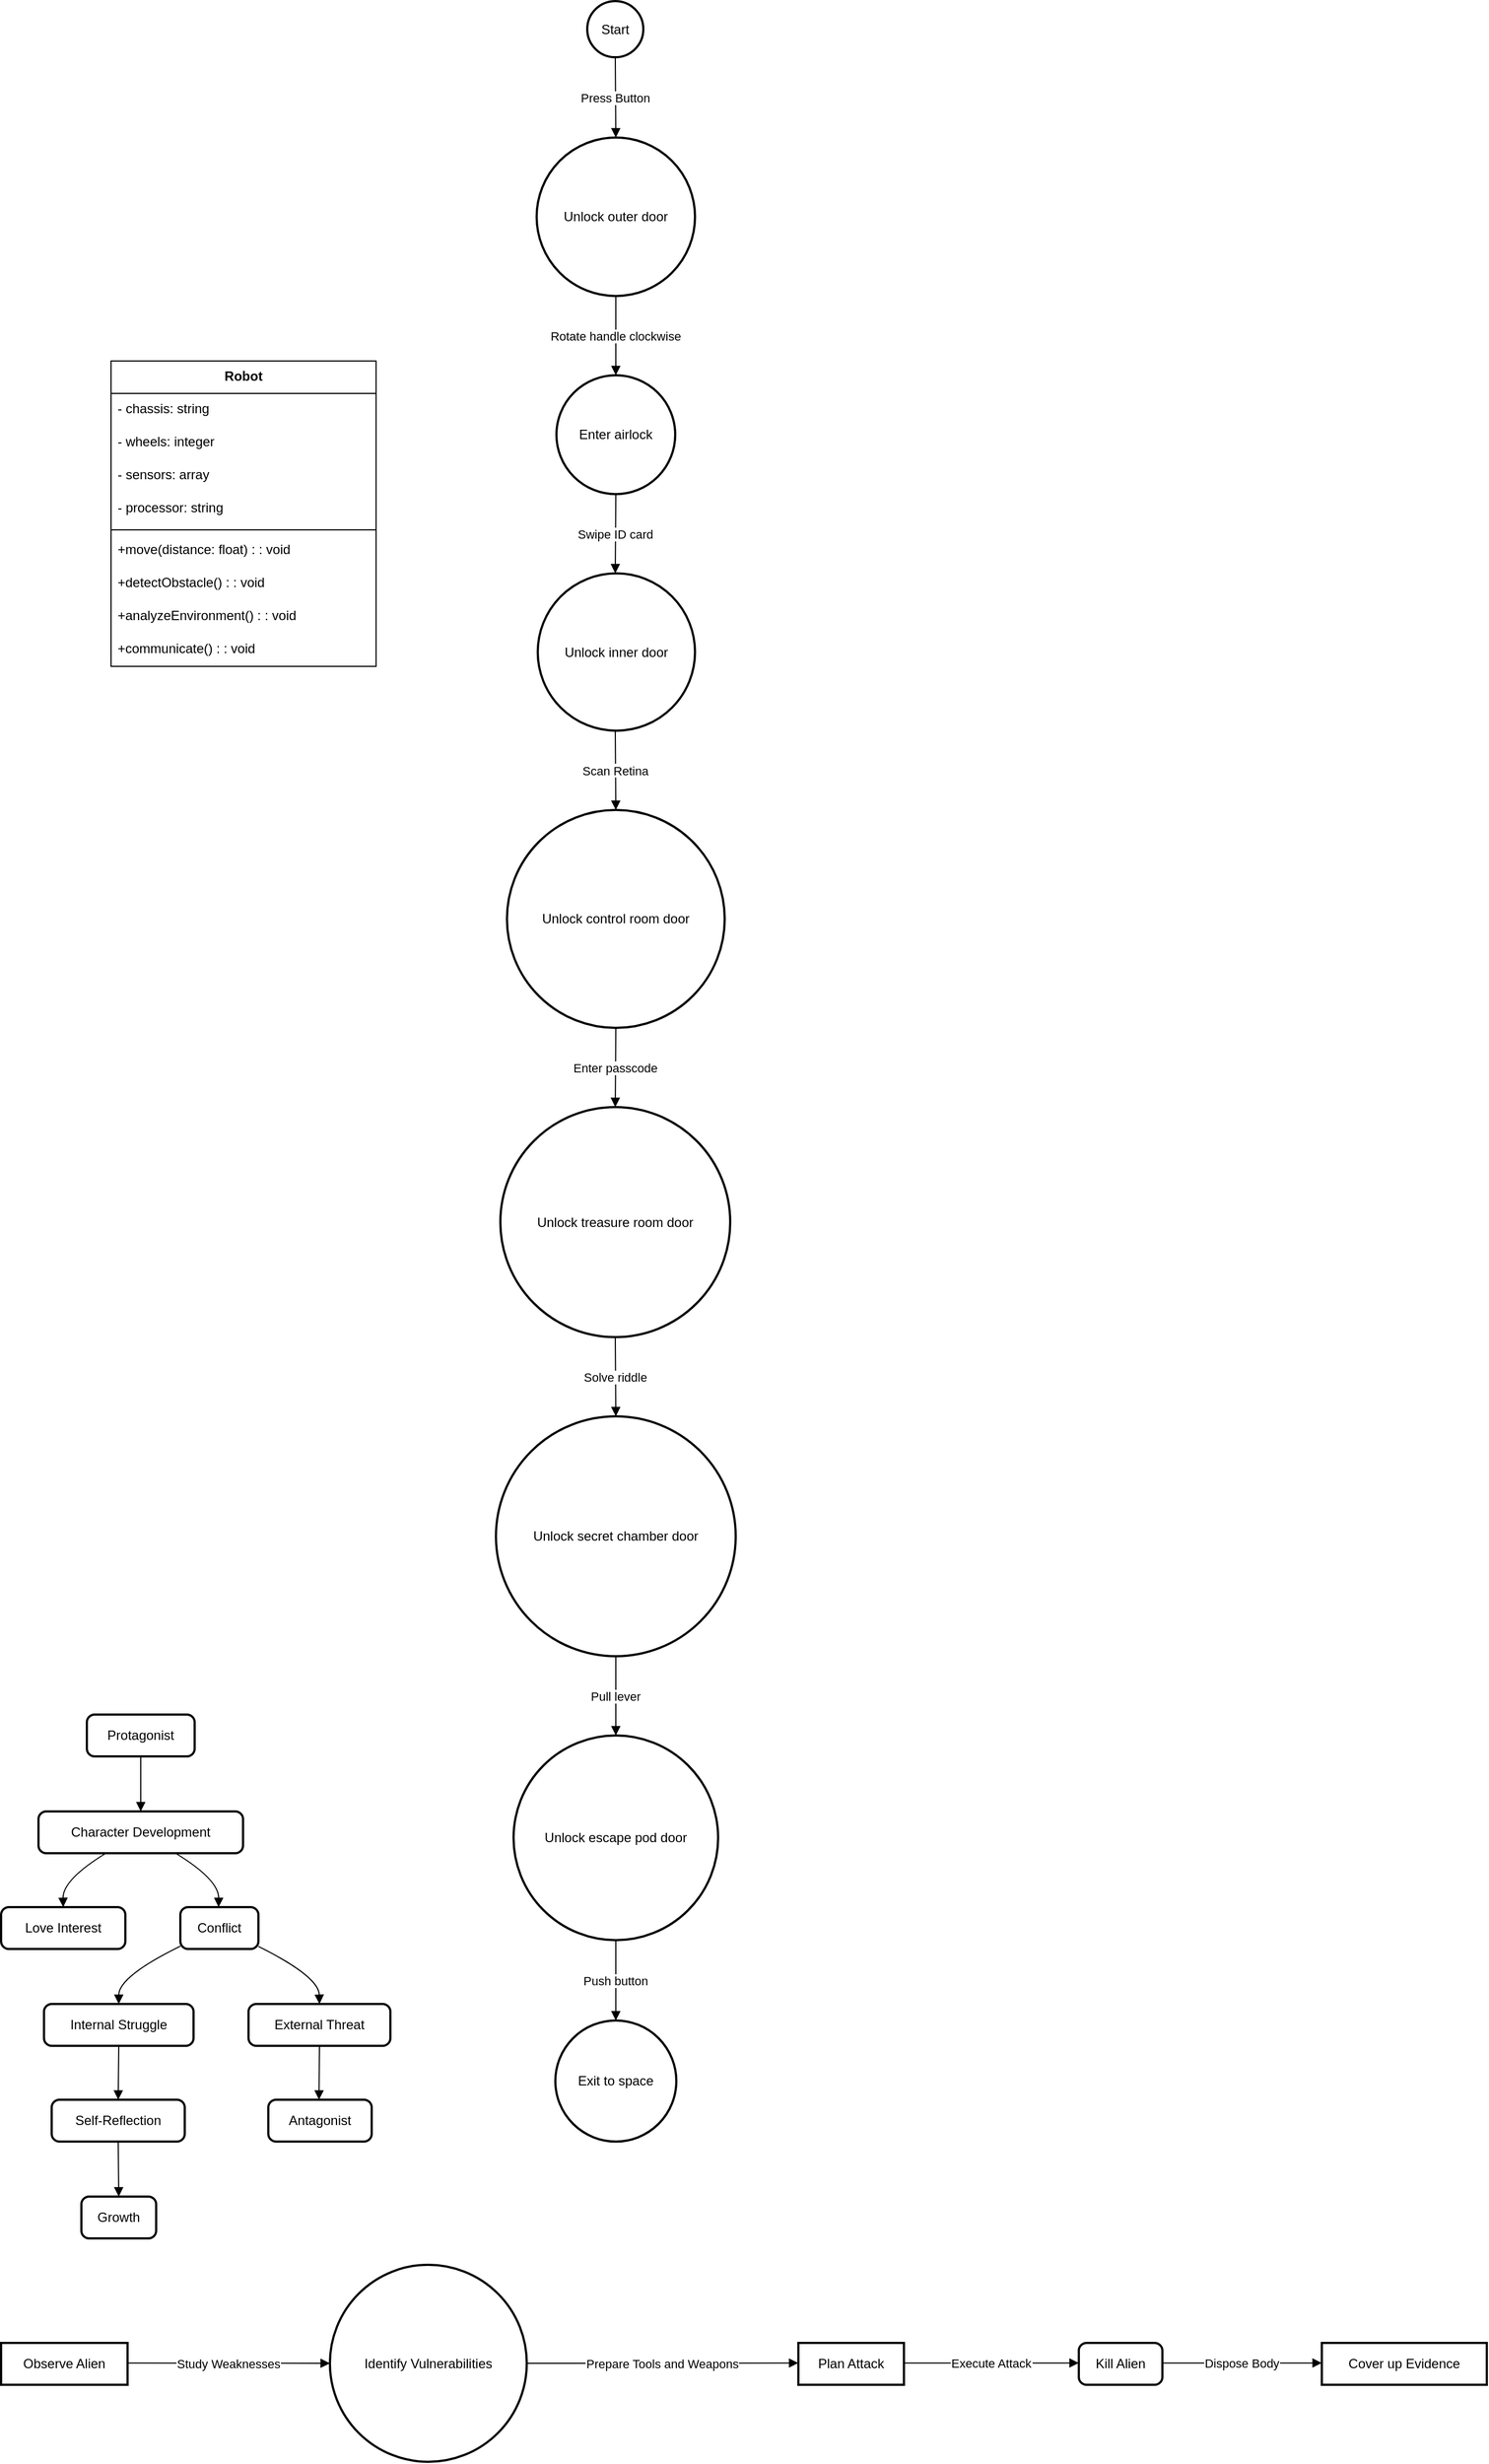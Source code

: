 <mxfile version="24.7.6">
  <diagram name="Page-1" id="R3QL27ZRKSAXmsxr0TTM">
    <mxGraphModel dx="1333" dy="2898" grid="1" gridSize="10" guides="1" tooltips="1" connect="1" arrows="1" fold="1" page="1" pageScale="1" pageWidth="850" pageHeight="1100" math="0" shadow="0">
      <root>
        <mxCell id="0" />
        <mxCell id="1" parent="0" />
        <mxCell id="m0V3_cafG3HXBkxv4FI2-1" value="Protagonist" style="rounded=1;absoluteArcSize=1;arcSize=14;whiteSpace=wrap;strokeWidth=2;" vertex="1" parent="1">
          <mxGeometry x="98" y="130" width="98" height="38" as="geometry" />
        </mxCell>
        <mxCell id="m0V3_cafG3HXBkxv4FI2-2" value="Character Development" style="rounded=1;absoluteArcSize=1;arcSize=14;whiteSpace=wrap;strokeWidth=2;" vertex="1" parent="1">
          <mxGeometry x="54" y="218" width="186" height="38" as="geometry" />
        </mxCell>
        <mxCell id="m0V3_cafG3HXBkxv4FI2-3" value="Love Interest" style="rounded=1;absoluteArcSize=1;arcSize=14;whiteSpace=wrap;strokeWidth=2;" vertex="1" parent="1">
          <mxGeometry x="20" y="305" width="113" height="38" as="geometry" />
        </mxCell>
        <mxCell id="m0V3_cafG3HXBkxv4FI2-4" value="Conflict" style="rounded=1;absoluteArcSize=1;arcSize=14;whiteSpace=wrap;strokeWidth=2;" vertex="1" parent="1">
          <mxGeometry x="183" y="305" width="71" height="38" as="geometry" />
        </mxCell>
        <mxCell id="m0V3_cafG3HXBkxv4FI2-5" value="Internal Struggle" style="rounded=1;absoluteArcSize=1;arcSize=14;whiteSpace=wrap;strokeWidth=2;" vertex="1" parent="1">
          <mxGeometry x="59" y="393" width="136" height="38" as="geometry" />
        </mxCell>
        <mxCell id="m0V3_cafG3HXBkxv4FI2-6" value="External Threat" style="rounded=1;absoluteArcSize=1;arcSize=14;whiteSpace=wrap;strokeWidth=2;" vertex="1" parent="1">
          <mxGeometry x="245" y="393" width="129" height="38" as="geometry" />
        </mxCell>
        <mxCell id="m0V3_cafG3HXBkxv4FI2-7" value="Self-Reflection" style="rounded=1;absoluteArcSize=1;arcSize=14;whiteSpace=wrap;strokeWidth=2;" vertex="1" parent="1">
          <mxGeometry x="66" y="480" width="121" height="38" as="geometry" />
        </mxCell>
        <mxCell id="m0V3_cafG3HXBkxv4FI2-8" value="Growth" style="rounded=1;absoluteArcSize=1;arcSize=14;whiteSpace=wrap;strokeWidth=2;" vertex="1" parent="1">
          <mxGeometry x="93" y="568" width="68" height="38" as="geometry" />
        </mxCell>
        <mxCell id="m0V3_cafG3HXBkxv4FI2-9" value="Antagonist" style="rounded=1;absoluteArcSize=1;arcSize=14;whiteSpace=wrap;strokeWidth=2;" vertex="1" parent="1">
          <mxGeometry x="263" y="480" width="94" height="38" as="geometry" />
        </mxCell>
        <mxCell id="m0V3_cafG3HXBkxv4FI2-10" value="" style="curved=1;startArrow=none;endArrow=block;exitX=0.5;exitY=0.99;entryX=0.5;entryY=-0.01;rounded=0;" edge="1" parent="1" source="m0V3_cafG3HXBkxv4FI2-1" target="m0V3_cafG3HXBkxv4FI2-2">
          <mxGeometry relative="1" as="geometry">
            <Array as="points" />
          </mxGeometry>
        </mxCell>
        <mxCell id="m0V3_cafG3HXBkxv4FI2-11" value="" style="curved=1;startArrow=none;endArrow=block;exitX=0.34;exitY=0.97;entryX=0.5;entryY=0;rounded=0;" edge="1" parent="1" source="m0V3_cafG3HXBkxv4FI2-2" target="m0V3_cafG3HXBkxv4FI2-3">
          <mxGeometry relative="1" as="geometry">
            <Array as="points">
              <mxPoint x="76" y="280" />
            </Array>
          </mxGeometry>
        </mxCell>
        <mxCell id="m0V3_cafG3HXBkxv4FI2-12" value="" style="curved=1;startArrow=none;endArrow=block;exitX=0.66;exitY=0.97;entryX=0.49;entryY=0;rounded=0;" edge="1" parent="1" source="m0V3_cafG3HXBkxv4FI2-2" target="m0V3_cafG3HXBkxv4FI2-4">
          <mxGeometry relative="1" as="geometry">
            <Array as="points">
              <mxPoint x="218" y="280" />
            </Array>
          </mxGeometry>
        </mxCell>
        <mxCell id="m0V3_cafG3HXBkxv4FI2-13" value="" style="curved=1;startArrow=none;endArrow=block;exitX=-0.01;exitY=0.94;entryX=0.5;entryY=-0.01;rounded=0;" edge="1" parent="1" source="m0V3_cafG3HXBkxv4FI2-4" target="m0V3_cafG3HXBkxv4FI2-5">
          <mxGeometry relative="1" as="geometry">
            <Array as="points">
              <mxPoint x="127" y="368" />
            </Array>
          </mxGeometry>
        </mxCell>
        <mxCell id="m0V3_cafG3HXBkxv4FI2-14" value="" style="curved=1;startArrow=none;endArrow=block;exitX=1;exitY=0.94;entryX=0.5;entryY=-0.01;rounded=0;" edge="1" parent="1" source="m0V3_cafG3HXBkxv4FI2-4" target="m0V3_cafG3HXBkxv4FI2-6">
          <mxGeometry relative="1" as="geometry">
            <Array as="points">
              <mxPoint x="309" y="368" />
            </Array>
          </mxGeometry>
        </mxCell>
        <mxCell id="m0V3_cafG3HXBkxv4FI2-15" value="" style="curved=1;startArrow=none;endArrow=block;exitX=0.5;exitY=0.97;entryX=0.5;entryY=0;rounded=0;" edge="1" parent="1" source="m0V3_cafG3HXBkxv4FI2-5" target="m0V3_cafG3HXBkxv4FI2-7">
          <mxGeometry relative="1" as="geometry">
            <Array as="points" />
          </mxGeometry>
        </mxCell>
        <mxCell id="m0V3_cafG3HXBkxv4FI2-16" value="" style="curved=1;startArrow=none;endArrow=block;exitX=0.5;exitY=0.99;entryX=0.5;entryY=-0.01;rounded=0;" edge="1" parent="1" source="m0V3_cafG3HXBkxv4FI2-7" target="m0V3_cafG3HXBkxv4FI2-8">
          <mxGeometry relative="1" as="geometry">
            <Array as="points" />
          </mxGeometry>
        </mxCell>
        <mxCell id="m0V3_cafG3HXBkxv4FI2-17" value="" style="curved=1;startArrow=none;endArrow=block;exitX=0.5;exitY=0.97;entryX=0.49;entryY=0;rounded=0;" edge="1" parent="1" source="m0V3_cafG3HXBkxv4FI2-6" target="m0V3_cafG3HXBkxv4FI2-9">
          <mxGeometry relative="1" as="geometry">
            <Array as="points" />
          </mxGeometry>
        </mxCell>
        <mxCell id="m0V3_cafG3HXBkxv4FI2-18" value="Observe Alien" style="whiteSpace=wrap;strokeWidth=2;" vertex="1" parent="1">
          <mxGeometry x="20" y="701" width="115" height="38" as="geometry" />
        </mxCell>
        <mxCell id="m0V3_cafG3HXBkxv4FI2-19" value="Identify Vulnerabilities" style="ellipse;aspect=fixed;strokeWidth=2;whiteSpace=wrap;" vertex="1" parent="1">
          <mxGeometry x="319" y="630" width="179" height="179" as="geometry" />
        </mxCell>
        <mxCell id="m0V3_cafG3HXBkxv4FI2-20" value="Plan Attack" style="whiteSpace=wrap;strokeWidth=2;" vertex="1" parent="1">
          <mxGeometry x="745" y="701" width="96" height="38" as="geometry" />
        </mxCell>
        <mxCell id="m0V3_cafG3HXBkxv4FI2-21" value="Kill Alien" style="rounded=1;absoluteArcSize=1;arcSize=14;whiteSpace=wrap;strokeWidth=2;" vertex="1" parent="1">
          <mxGeometry x="1000" y="701" width="76" height="38" as="geometry" />
        </mxCell>
        <mxCell id="m0V3_cafG3HXBkxv4FI2-22" value="Cover up Evidence" style="whiteSpace=wrap;strokeWidth=2;" vertex="1" parent="1">
          <mxGeometry x="1221" y="701" width="150" height="38" as="geometry" />
        </mxCell>
        <mxCell id="m0V3_cafG3HXBkxv4FI2-23" value="Study Weaknesses" style="curved=1;startArrow=none;endArrow=block;exitX=1;exitY=0.48;entryX=0;entryY=0.5;rounded=0;" edge="1" parent="1" source="m0V3_cafG3HXBkxv4FI2-18" target="m0V3_cafG3HXBkxv4FI2-19">
          <mxGeometry relative="1" as="geometry">
            <Array as="points" />
          </mxGeometry>
        </mxCell>
        <mxCell id="m0V3_cafG3HXBkxv4FI2-24" value="Prepare Tools and Weapons" style="curved=1;startArrow=none;endArrow=block;exitX=1;exitY=0.5;entryX=0;entryY=0.48;rounded=0;" edge="1" parent="1" source="m0V3_cafG3HXBkxv4FI2-19" target="m0V3_cafG3HXBkxv4FI2-20">
          <mxGeometry relative="1" as="geometry">
            <Array as="points" />
          </mxGeometry>
        </mxCell>
        <mxCell id="m0V3_cafG3HXBkxv4FI2-25" value="Execute Attack" style="curved=1;startArrow=none;endArrow=block;exitX=1;exitY=0.48;entryX=0;entryY=0.48;rounded=0;" edge="1" parent="1" source="m0V3_cafG3HXBkxv4FI2-20" target="m0V3_cafG3HXBkxv4FI2-21">
          <mxGeometry relative="1" as="geometry">
            <Array as="points" />
          </mxGeometry>
        </mxCell>
        <mxCell id="m0V3_cafG3HXBkxv4FI2-26" value="Dispose Body" style="curved=1;startArrow=none;endArrow=block;exitX=1;exitY=0.48;entryX=0;entryY=0.48;rounded=0;" edge="1" parent="1" source="m0V3_cafG3HXBkxv4FI2-21" target="m0V3_cafG3HXBkxv4FI2-22">
          <mxGeometry relative="1" as="geometry">
            <Array as="points" />
          </mxGeometry>
        </mxCell>
        <mxCell id="m0V3_cafG3HXBkxv4FI2-27" value="Robot" style="swimlane;fontStyle=1;align=center;verticalAlign=top;childLayout=stackLayout;horizontal=1;startSize=29.5;horizontalStack=0;resizeParent=1;resizeParentMax=0;resizeLast=0;collapsible=0;marginBottom=0;" vertex="1" parent="1">
          <mxGeometry x="120" y="-1100" width="241" height="277.5" as="geometry" />
        </mxCell>
        <mxCell id="m0V3_cafG3HXBkxv4FI2-28" value="- chassis: string" style="text;strokeColor=none;fillColor=none;align=left;verticalAlign=top;spacingLeft=4;spacingRight=4;overflow=hidden;rotatable=0;points=[[0,0.5],[1,0.5]];portConstraint=eastwest;" vertex="1" parent="m0V3_cafG3HXBkxv4FI2-27">
          <mxGeometry y="29.5" width="241" height="30" as="geometry" />
        </mxCell>
        <mxCell id="m0V3_cafG3HXBkxv4FI2-29" value="- wheels: integer" style="text;strokeColor=none;fillColor=none;align=left;verticalAlign=top;spacingLeft=4;spacingRight=4;overflow=hidden;rotatable=0;points=[[0,0.5],[1,0.5]];portConstraint=eastwest;" vertex="1" parent="m0V3_cafG3HXBkxv4FI2-27">
          <mxGeometry y="59.5" width="241" height="30" as="geometry" />
        </mxCell>
        <mxCell id="m0V3_cafG3HXBkxv4FI2-30" value="- sensors: array" style="text;strokeColor=none;fillColor=none;align=left;verticalAlign=top;spacingLeft=4;spacingRight=4;overflow=hidden;rotatable=0;points=[[0,0.5],[1,0.5]];portConstraint=eastwest;" vertex="1" parent="m0V3_cafG3HXBkxv4FI2-27">
          <mxGeometry y="89.5" width="241" height="30" as="geometry" />
        </mxCell>
        <mxCell id="m0V3_cafG3HXBkxv4FI2-31" value="- processor: string" style="text;strokeColor=none;fillColor=none;align=left;verticalAlign=top;spacingLeft=4;spacingRight=4;overflow=hidden;rotatable=0;points=[[0,0.5],[1,0.5]];portConstraint=eastwest;" vertex="1" parent="m0V3_cafG3HXBkxv4FI2-27">
          <mxGeometry y="119.5" width="241" height="30" as="geometry" />
        </mxCell>
        <mxCell id="m0V3_cafG3HXBkxv4FI2-32" style="line;strokeWidth=1;fillColor=none;align=left;verticalAlign=middle;spacingTop=-1;spacingLeft=3;spacingRight=3;rotatable=0;labelPosition=right;points=[];portConstraint=eastwest;strokeColor=inherit;" vertex="1" parent="m0V3_cafG3HXBkxv4FI2-27">
          <mxGeometry y="149.5" width="241" height="8" as="geometry" />
        </mxCell>
        <mxCell id="m0V3_cafG3HXBkxv4FI2-33" value="+move(distance: float) : : void" style="text;strokeColor=none;fillColor=none;align=left;verticalAlign=top;spacingLeft=4;spacingRight=4;overflow=hidden;rotatable=0;points=[[0,0.5],[1,0.5]];portConstraint=eastwest;" vertex="1" parent="m0V3_cafG3HXBkxv4FI2-27">
          <mxGeometry y="157.5" width="241" height="30" as="geometry" />
        </mxCell>
        <mxCell id="m0V3_cafG3HXBkxv4FI2-34" value="+detectObstacle() : : void" style="text;strokeColor=none;fillColor=none;align=left;verticalAlign=top;spacingLeft=4;spacingRight=4;overflow=hidden;rotatable=0;points=[[0,0.5],[1,0.5]];portConstraint=eastwest;" vertex="1" parent="m0V3_cafG3HXBkxv4FI2-27">
          <mxGeometry y="187.5" width="241" height="30" as="geometry" />
        </mxCell>
        <mxCell id="m0V3_cafG3HXBkxv4FI2-35" value="+analyzeEnvironment() : : void" style="text;strokeColor=none;fillColor=none;align=left;verticalAlign=top;spacingLeft=4;spacingRight=4;overflow=hidden;rotatable=0;points=[[0,0.5],[1,0.5]];portConstraint=eastwest;" vertex="1" parent="m0V3_cafG3HXBkxv4FI2-27">
          <mxGeometry y="217.5" width="241" height="30" as="geometry" />
        </mxCell>
        <mxCell id="m0V3_cafG3HXBkxv4FI2-36" value="+communicate() : : void" style="text;strokeColor=none;fillColor=none;align=left;verticalAlign=top;spacingLeft=4;spacingRight=4;overflow=hidden;rotatable=0;points=[[0,0.5],[1,0.5]];portConstraint=eastwest;" vertex="1" parent="m0V3_cafG3HXBkxv4FI2-27">
          <mxGeometry y="247.5" width="241" height="30" as="geometry" />
        </mxCell>
        <mxCell id="m0V3_cafG3HXBkxv4FI2-37" value="Start" style="ellipse;aspect=fixed;strokeWidth=2;whiteSpace=wrap;" vertex="1" parent="1">
          <mxGeometry x="553" y="-1427" width="51" height="51" as="geometry" />
        </mxCell>
        <mxCell id="m0V3_cafG3HXBkxv4FI2-38" value="Unlock outer door" style="ellipse;aspect=fixed;strokeWidth=2;whiteSpace=wrap;" vertex="1" parent="1">
          <mxGeometry x="507" y="-1303" width="144" height="144" as="geometry" />
        </mxCell>
        <mxCell id="m0V3_cafG3HXBkxv4FI2-39" value="Enter airlock" style="ellipse;aspect=fixed;strokeWidth=2;whiteSpace=wrap;" vertex="1" parent="1">
          <mxGeometry x="525" y="-1087" width="108" height="108" as="geometry" />
        </mxCell>
        <mxCell id="m0V3_cafG3HXBkxv4FI2-40" value="Unlock inner door" style="ellipse;aspect=fixed;strokeWidth=2;whiteSpace=wrap;" vertex="1" parent="1">
          <mxGeometry x="508" y="-907" width="143" height="143" as="geometry" />
        </mxCell>
        <mxCell id="m0V3_cafG3HXBkxv4FI2-41" value="Unlock control room door" style="ellipse;aspect=fixed;strokeWidth=2;whiteSpace=wrap;" vertex="1" parent="1">
          <mxGeometry x="480" y="-692" width="198" height="198" as="geometry" />
        </mxCell>
        <mxCell id="m0V3_cafG3HXBkxv4FI2-42" value="Unlock treasure room door" style="ellipse;aspect=fixed;strokeWidth=2;whiteSpace=wrap;" vertex="1" parent="1">
          <mxGeometry x="474" y="-422" width="209" height="209" as="geometry" />
        </mxCell>
        <mxCell id="m0V3_cafG3HXBkxv4FI2-43" value="Unlock secret chamber door" style="ellipse;aspect=fixed;strokeWidth=2;whiteSpace=wrap;" vertex="1" parent="1">
          <mxGeometry x="470" y="-141" width="218" height="218" as="geometry" />
        </mxCell>
        <mxCell id="m0V3_cafG3HXBkxv4FI2-44" value="Unlock escape pod door" style="ellipse;aspect=fixed;strokeWidth=2;whiteSpace=wrap;" vertex="1" parent="1">
          <mxGeometry x="486" y="149" width="186" height="186" as="geometry" />
        </mxCell>
        <mxCell id="m0V3_cafG3HXBkxv4FI2-45" value="Exit to space" style="ellipse;aspect=fixed;strokeWidth=2;whiteSpace=wrap;" vertex="1" parent="1">
          <mxGeometry x="524" y="408" width="110" height="110" as="geometry" />
        </mxCell>
        <mxCell id="m0V3_cafG3HXBkxv4FI2-46" value="Press Button" style="curved=1;startArrow=none;endArrow=block;exitX=0.5;exitY=1;entryX=0.5;entryY=0;rounded=0;" edge="1" parent="1" source="m0V3_cafG3HXBkxv4FI2-37" target="m0V3_cafG3HXBkxv4FI2-38">
          <mxGeometry relative="1" as="geometry">
            <Array as="points" />
          </mxGeometry>
        </mxCell>
        <mxCell id="m0V3_cafG3HXBkxv4FI2-47" value="Rotate handle clockwise" style="curved=1;startArrow=none;endArrow=block;exitX=0.5;exitY=1;entryX=0.5;entryY=0;rounded=0;" edge="1" parent="1" source="m0V3_cafG3HXBkxv4FI2-38" target="m0V3_cafG3HXBkxv4FI2-39">
          <mxGeometry relative="1" as="geometry">
            <Array as="points" />
          </mxGeometry>
        </mxCell>
        <mxCell id="m0V3_cafG3HXBkxv4FI2-48" value="Swipe ID card" style="curved=1;startArrow=none;endArrow=block;exitX=0.5;exitY=1;entryX=0.49;entryY=0;rounded=0;" edge="1" parent="1" source="m0V3_cafG3HXBkxv4FI2-39" target="m0V3_cafG3HXBkxv4FI2-40">
          <mxGeometry relative="1" as="geometry">
            <Array as="points" />
          </mxGeometry>
        </mxCell>
        <mxCell id="m0V3_cafG3HXBkxv4FI2-49" value="Scan Retina" style="curved=1;startArrow=none;endArrow=block;exitX=0.49;exitY=1;entryX=0.5;entryY=0;rounded=0;" edge="1" parent="1" source="m0V3_cafG3HXBkxv4FI2-40" target="m0V3_cafG3HXBkxv4FI2-41">
          <mxGeometry relative="1" as="geometry">
            <Array as="points" />
          </mxGeometry>
        </mxCell>
        <mxCell id="m0V3_cafG3HXBkxv4FI2-50" value="Enter passcode" style="curved=1;startArrow=none;endArrow=block;exitX=0.5;exitY=1;entryX=0.5;entryY=0;rounded=0;" edge="1" parent="1" source="m0V3_cafG3HXBkxv4FI2-41" target="m0V3_cafG3HXBkxv4FI2-42">
          <mxGeometry relative="1" as="geometry">
            <Array as="points" />
          </mxGeometry>
        </mxCell>
        <mxCell id="m0V3_cafG3HXBkxv4FI2-51" value="Solve riddle" style="curved=1;startArrow=none;endArrow=block;exitX=0.5;exitY=1;entryX=0.5;entryY=0;rounded=0;" edge="1" parent="1" source="m0V3_cafG3HXBkxv4FI2-42" target="m0V3_cafG3HXBkxv4FI2-43">
          <mxGeometry relative="1" as="geometry">
            <Array as="points" />
          </mxGeometry>
        </mxCell>
        <mxCell id="m0V3_cafG3HXBkxv4FI2-52" value="Pull lever" style="curved=1;startArrow=none;endArrow=block;exitX=0.5;exitY=1;entryX=0.5;entryY=0;rounded=0;" edge="1" parent="1" source="m0V3_cafG3HXBkxv4FI2-43" target="m0V3_cafG3HXBkxv4FI2-44">
          <mxGeometry relative="1" as="geometry">
            <Array as="points" />
          </mxGeometry>
        </mxCell>
        <mxCell id="m0V3_cafG3HXBkxv4FI2-53" value="Push button" style="curved=1;startArrow=none;endArrow=block;exitX=0.5;exitY=1;entryX=0.5;entryY=0;rounded=0;" edge="1" parent="1" source="m0V3_cafG3HXBkxv4FI2-44" target="m0V3_cafG3HXBkxv4FI2-45">
          <mxGeometry relative="1" as="geometry">
            <Array as="points" />
          </mxGeometry>
        </mxCell>
      </root>
    </mxGraphModel>
  </diagram>
</mxfile>
